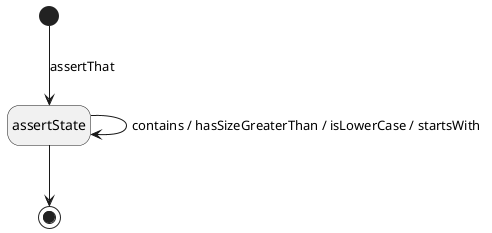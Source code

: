 @startuml
hide empty description
[*] --> assertState: assertThat
assertState --> [*]

assertState --> assertState: contains / hasSizeGreaterThan / isLowerCase / startsWith
@enduml
